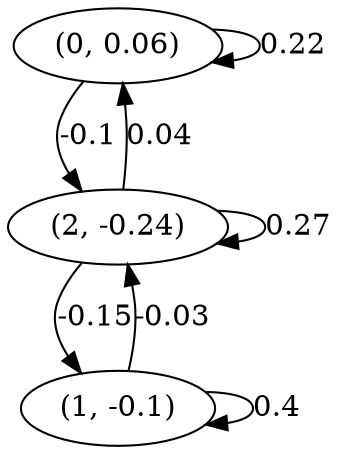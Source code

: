 digraph {
    0 [ label = "(0, 0.06)" ]
    1 [ label = "(1, -0.1)" ]
    2 [ label = "(2, -0.24)" ]
    0 -> 0 [ label = "0.22" ]
    1 -> 1 [ label = "0.4" ]
    2 -> 2 [ label = "0.27" ]
    2 -> 0 [ label = "0.04" ]
    2 -> 1 [ label = "-0.15" ]
    0 -> 2 [ label = "-0.1" ]
    1 -> 2 [ label = "-0.03" ]
}

